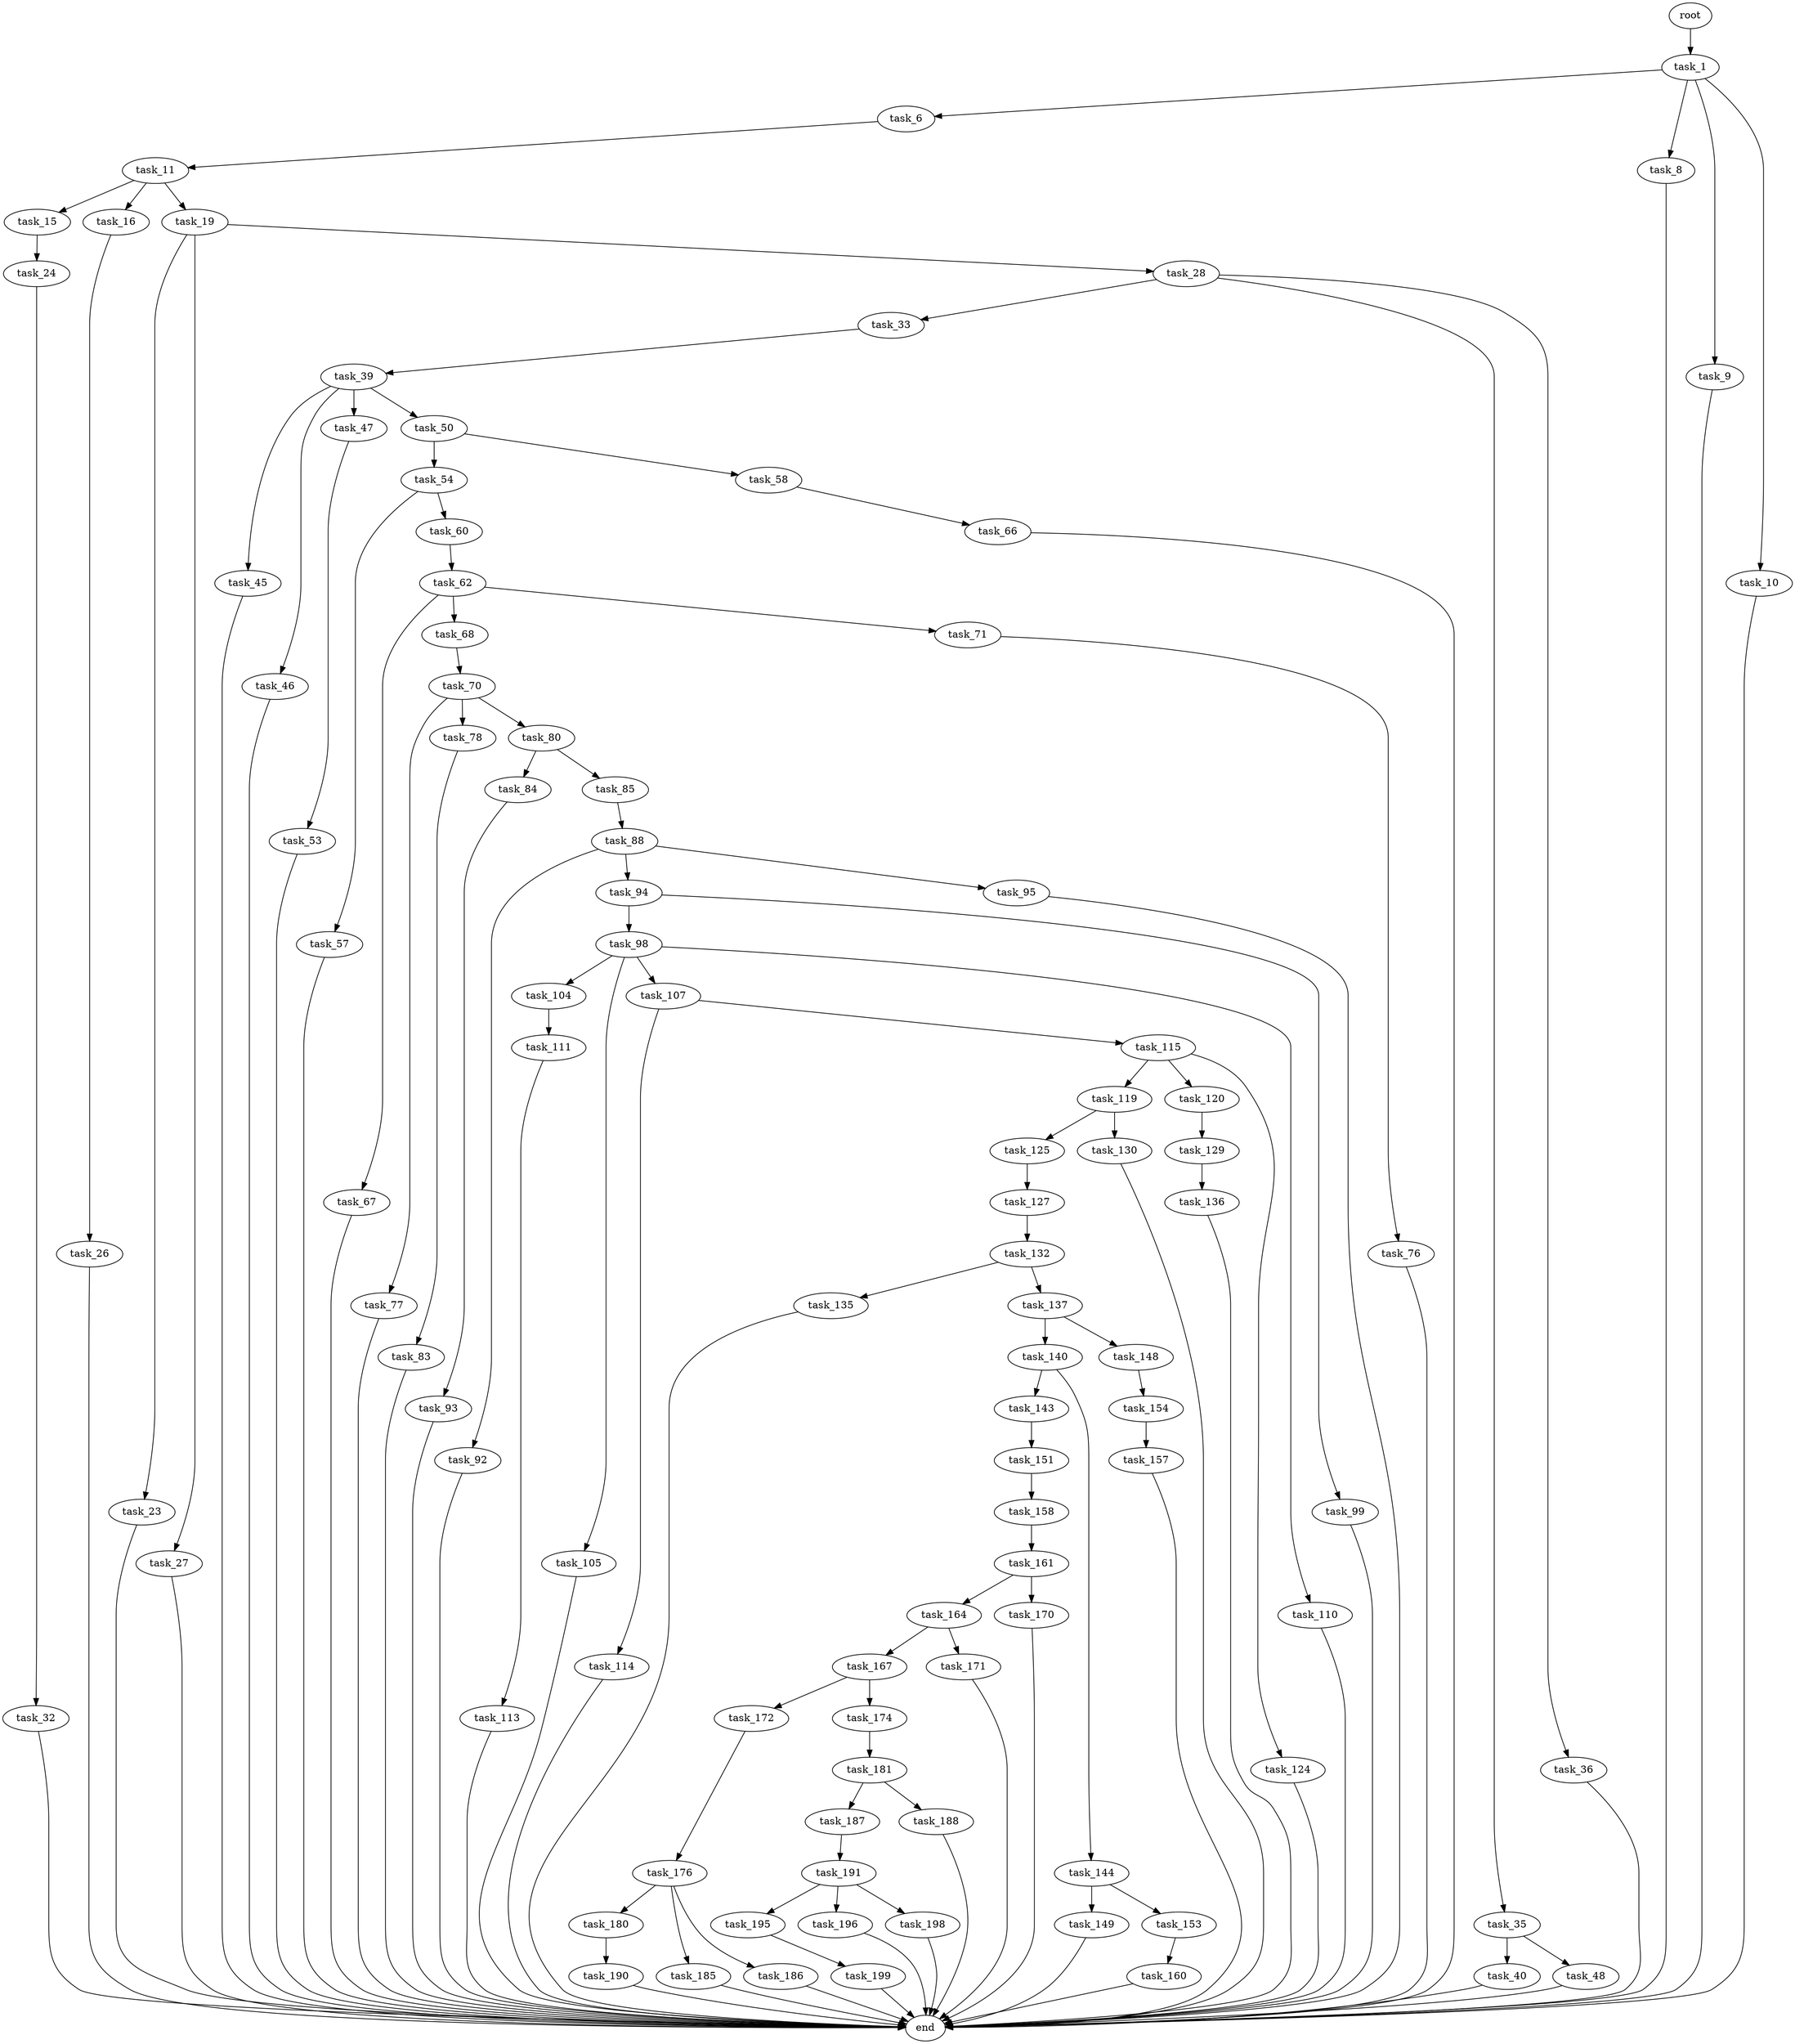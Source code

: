 digraph G {
  root [size="0.000000"];
  task_1 [size="8589934592.000000"];
  task_6 [size="16050419816.000000"];
  task_8 [size="78073412249.000000"];
  task_9 [size="782757789696.000000"];
  task_10 [size="23782528631.000000"];
  task_11 [size="3279788970.000000"];
  end [size="0.000000"];
  task_15 [size="574654568592.000000"];
  task_16 [size="8589934592.000000"];
  task_19 [size="134217728000.000000"];
  task_24 [size="68719476736.000000"];
  task_26 [size="2711834081.000000"];
  task_23 [size="20698960378.000000"];
  task_27 [size="1073741824000.000000"];
  task_28 [size="31486043297.000000"];
  task_32 [size="549755813888.000000"];
  task_33 [size="368293445632.000000"];
  task_35 [size="134217728000.000000"];
  task_36 [size="782757789696.000000"];
  task_39 [size="11736286960.000000"];
  task_40 [size="64754723511.000000"];
  task_48 [size="427163161357.000000"];
  task_45 [size="113764927524.000000"];
  task_46 [size="14150920775.000000"];
  task_47 [size="1453549117.000000"];
  task_50 [size="612944097324.000000"];
  task_53 [size="13147605091.000000"];
  task_54 [size="28991029248.000000"];
  task_58 [size="15249206200.000000"];
  task_57 [size="5659077084.000000"];
  task_60 [size="396996541087.000000"];
  task_66 [size="1073741824000.000000"];
  task_62 [size="6694858805.000000"];
  task_67 [size="1515097936.000000"];
  task_68 [size="549755813888.000000"];
  task_71 [size="5769200939.000000"];
  task_70 [size="47811379269.000000"];
  task_77 [size="7246799796.000000"];
  task_78 [size="134217728000.000000"];
  task_80 [size="727398127378.000000"];
  task_76 [size="4492127295.000000"];
  task_83 [size="808863618212.000000"];
  task_84 [size="1073741824000.000000"];
  task_85 [size="84878028000.000000"];
  task_93 [size="28991029248.000000"];
  task_88 [size="269085049081.000000"];
  task_92 [size="26461050810.000000"];
  task_94 [size="84076001964.000000"];
  task_95 [size="12146841362.000000"];
  task_98 [size="28991029248.000000"];
  task_99 [size="26275464614.000000"];
  task_104 [size="134217728000.000000"];
  task_105 [size="1372120172750.000000"];
  task_107 [size="40821545020.000000"];
  task_110 [size="3731297906.000000"];
  task_111 [size="25915116294.000000"];
  task_114 [size="86373699171.000000"];
  task_115 [size="28756493446.000000"];
  task_113 [size="292257697861.000000"];
  task_119 [size="182651488596.000000"];
  task_120 [size="549755813888.000000"];
  task_124 [size="464206956557.000000"];
  task_125 [size="11851496822.000000"];
  task_130 [size="28991029248.000000"];
  task_129 [size="800016496291.000000"];
  task_127 [size="205943763924.000000"];
  task_132 [size="114225484236.000000"];
  task_136 [size="1956511603.000000"];
  task_135 [size="3440544385.000000"];
  task_137 [size="4772946462.000000"];
  task_140 [size="2277776929.000000"];
  task_148 [size="10603519075.000000"];
  task_143 [size="368293445632.000000"];
  task_144 [size="1073741824000.000000"];
  task_151 [size="39480036888.000000"];
  task_149 [size="62572785123.000000"];
  task_153 [size="5492829385.000000"];
  task_154 [size="7831348570.000000"];
  task_158 [size="21085824631.000000"];
  task_160 [size="134217728000.000000"];
  task_157 [size="7332744301.000000"];
  task_161 [size="31778479541.000000"];
  task_164 [size="25419522653.000000"];
  task_170 [size="1487426438.000000"];
  task_167 [size="164766805332.000000"];
  task_171 [size="134217728000.000000"];
  task_172 [size="14740740468.000000"];
  task_174 [size="29070161138.000000"];
  task_176 [size="68719476736.000000"];
  task_181 [size="1166616295.000000"];
  task_180 [size="9149496017.000000"];
  task_185 [size="32678857682.000000"];
  task_186 [size="234746654429.000000"];
  task_190 [size="640141043079.000000"];
  task_187 [size="943441508776.000000"];
  task_188 [size="134217728000.000000"];
  task_191 [size="23477788397.000000"];
  task_195 [size="68719476736.000000"];
  task_196 [size="48040040604.000000"];
  task_198 [size="326898954668.000000"];
  task_199 [size="5401719204.000000"];

  root -> task_1 [size="1.000000"];
  task_1 -> task_6 [size="33554432.000000"];
  task_1 -> task_8 [size="33554432.000000"];
  task_1 -> task_9 [size="33554432.000000"];
  task_1 -> task_10 [size="33554432.000000"];
  task_6 -> task_11 [size="75497472.000000"];
  task_8 -> end [size="1.000000"];
  task_9 -> end [size="1.000000"];
  task_10 -> end [size="1.000000"];
  task_11 -> task_15 [size="75497472.000000"];
  task_11 -> task_16 [size="75497472.000000"];
  task_11 -> task_19 [size="75497472.000000"];
  task_15 -> task_24 [size="536870912.000000"];
  task_16 -> task_26 [size="33554432.000000"];
  task_19 -> task_23 [size="209715200.000000"];
  task_19 -> task_27 [size="209715200.000000"];
  task_19 -> task_28 [size="209715200.000000"];
  task_24 -> task_32 [size="134217728.000000"];
  task_26 -> end [size="1.000000"];
  task_23 -> end [size="1.000000"];
  task_27 -> end [size="1.000000"];
  task_28 -> task_33 [size="838860800.000000"];
  task_28 -> task_35 [size="838860800.000000"];
  task_28 -> task_36 [size="838860800.000000"];
  task_32 -> end [size="1.000000"];
  task_33 -> task_39 [size="411041792.000000"];
  task_35 -> task_40 [size="209715200.000000"];
  task_35 -> task_48 [size="209715200.000000"];
  task_36 -> end [size="1.000000"];
  task_39 -> task_45 [size="209715200.000000"];
  task_39 -> task_46 [size="209715200.000000"];
  task_39 -> task_47 [size="209715200.000000"];
  task_39 -> task_50 [size="209715200.000000"];
  task_40 -> end [size="1.000000"];
  task_48 -> end [size="1.000000"];
  task_45 -> end [size="1.000000"];
  task_46 -> end [size="1.000000"];
  task_47 -> task_53 [size="33554432.000000"];
  task_50 -> task_54 [size="536870912.000000"];
  task_50 -> task_58 [size="536870912.000000"];
  task_53 -> end [size="1.000000"];
  task_54 -> task_57 [size="75497472.000000"];
  task_54 -> task_60 [size="75497472.000000"];
  task_58 -> task_66 [size="536870912.000000"];
  task_57 -> end [size="1.000000"];
  task_60 -> task_62 [size="838860800.000000"];
  task_66 -> end [size="1.000000"];
  task_62 -> task_67 [size="411041792.000000"];
  task_62 -> task_68 [size="411041792.000000"];
  task_62 -> task_71 [size="411041792.000000"];
  task_67 -> end [size="1.000000"];
  task_68 -> task_70 [size="536870912.000000"];
  task_71 -> task_76 [size="209715200.000000"];
  task_70 -> task_77 [size="838860800.000000"];
  task_70 -> task_78 [size="838860800.000000"];
  task_70 -> task_80 [size="838860800.000000"];
  task_77 -> end [size="1.000000"];
  task_78 -> task_83 [size="209715200.000000"];
  task_80 -> task_84 [size="838860800.000000"];
  task_80 -> task_85 [size="838860800.000000"];
  task_76 -> end [size="1.000000"];
  task_83 -> end [size="1.000000"];
  task_84 -> task_93 [size="838860800.000000"];
  task_85 -> task_88 [size="134217728.000000"];
  task_93 -> end [size="1.000000"];
  task_88 -> task_92 [size="209715200.000000"];
  task_88 -> task_94 [size="209715200.000000"];
  task_88 -> task_95 [size="209715200.000000"];
  task_92 -> end [size="1.000000"];
  task_94 -> task_98 [size="134217728.000000"];
  task_94 -> task_99 [size="134217728.000000"];
  task_95 -> end [size="1.000000"];
  task_98 -> task_104 [size="75497472.000000"];
  task_98 -> task_105 [size="75497472.000000"];
  task_98 -> task_107 [size="75497472.000000"];
  task_98 -> task_110 [size="75497472.000000"];
  task_99 -> end [size="1.000000"];
  task_104 -> task_111 [size="209715200.000000"];
  task_105 -> end [size="1.000000"];
  task_107 -> task_114 [size="33554432.000000"];
  task_107 -> task_115 [size="33554432.000000"];
  task_110 -> end [size="1.000000"];
  task_111 -> task_113 [size="536870912.000000"];
  task_114 -> end [size="1.000000"];
  task_115 -> task_119 [size="75497472.000000"];
  task_115 -> task_120 [size="75497472.000000"];
  task_115 -> task_124 [size="75497472.000000"];
  task_113 -> end [size="1.000000"];
  task_119 -> task_125 [size="134217728.000000"];
  task_119 -> task_130 [size="134217728.000000"];
  task_120 -> task_129 [size="536870912.000000"];
  task_124 -> end [size="1.000000"];
  task_125 -> task_127 [size="536870912.000000"];
  task_130 -> end [size="1.000000"];
  task_129 -> task_136 [size="679477248.000000"];
  task_127 -> task_132 [size="134217728.000000"];
  task_132 -> task_135 [size="134217728.000000"];
  task_132 -> task_137 [size="134217728.000000"];
  task_136 -> end [size="1.000000"];
  task_135 -> end [size="1.000000"];
  task_137 -> task_140 [size="536870912.000000"];
  task_137 -> task_148 [size="536870912.000000"];
  task_140 -> task_143 [size="75497472.000000"];
  task_140 -> task_144 [size="75497472.000000"];
  task_148 -> task_154 [size="209715200.000000"];
  task_143 -> task_151 [size="411041792.000000"];
  task_144 -> task_149 [size="838860800.000000"];
  task_144 -> task_153 [size="838860800.000000"];
  task_151 -> task_158 [size="838860800.000000"];
  task_149 -> end [size="1.000000"];
  task_153 -> task_160 [size="134217728.000000"];
  task_154 -> task_157 [size="209715200.000000"];
  task_158 -> task_161 [size="33554432.000000"];
  task_160 -> end [size="1.000000"];
  task_157 -> end [size="1.000000"];
  task_161 -> task_164 [size="838860800.000000"];
  task_161 -> task_170 [size="838860800.000000"];
  task_164 -> task_167 [size="33554432.000000"];
  task_164 -> task_171 [size="33554432.000000"];
  task_170 -> end [size="1.000000"];
  task_167 -> task_172 [size="134217728.000000"];
  task_167 -> task_174 [size="134217728.000000"];
  task_171 -> end [size="1.000000"];
  task_172 -> task_176 [size="679477248.000000"];
  task_174 -> task_181 [size="536870912.000000"];
  task_176 -> task_180 [size="134217728.000000"];
  task_176 -> task_185 [size="134217728.000000"];
  task_176 -> task_186 [size="134217728.000000"];
  task_181 -> task_187 [size="33554432.000000"];
  task_181 -> task_188 [size="33554432.000000"];
  task_180 -> task_190 [size="209715200.000000"];
  task_185 -> end [size="1.000000"];
  task_186 -> end [size="1.000000"];
  task_190 -> end [size="1.000000"];
  task_187 -> task_191 [size="838860800.000000"];
  task_188 -> end [size="1.000000"];
  task_191 -> task_195 [size="33554432.000000"];
  task_191 -> task_196 [size="33554432.000000"];
  task_191 -> task_198 [size="33554432.000000"];
  task_195 -> task_199 [size="134217728.000000"];
  task_196 -> end [size="1.000000"];
  task_198 -> end [size="1.000000"];
  task_199 -> end [size="1.000000"];
}

